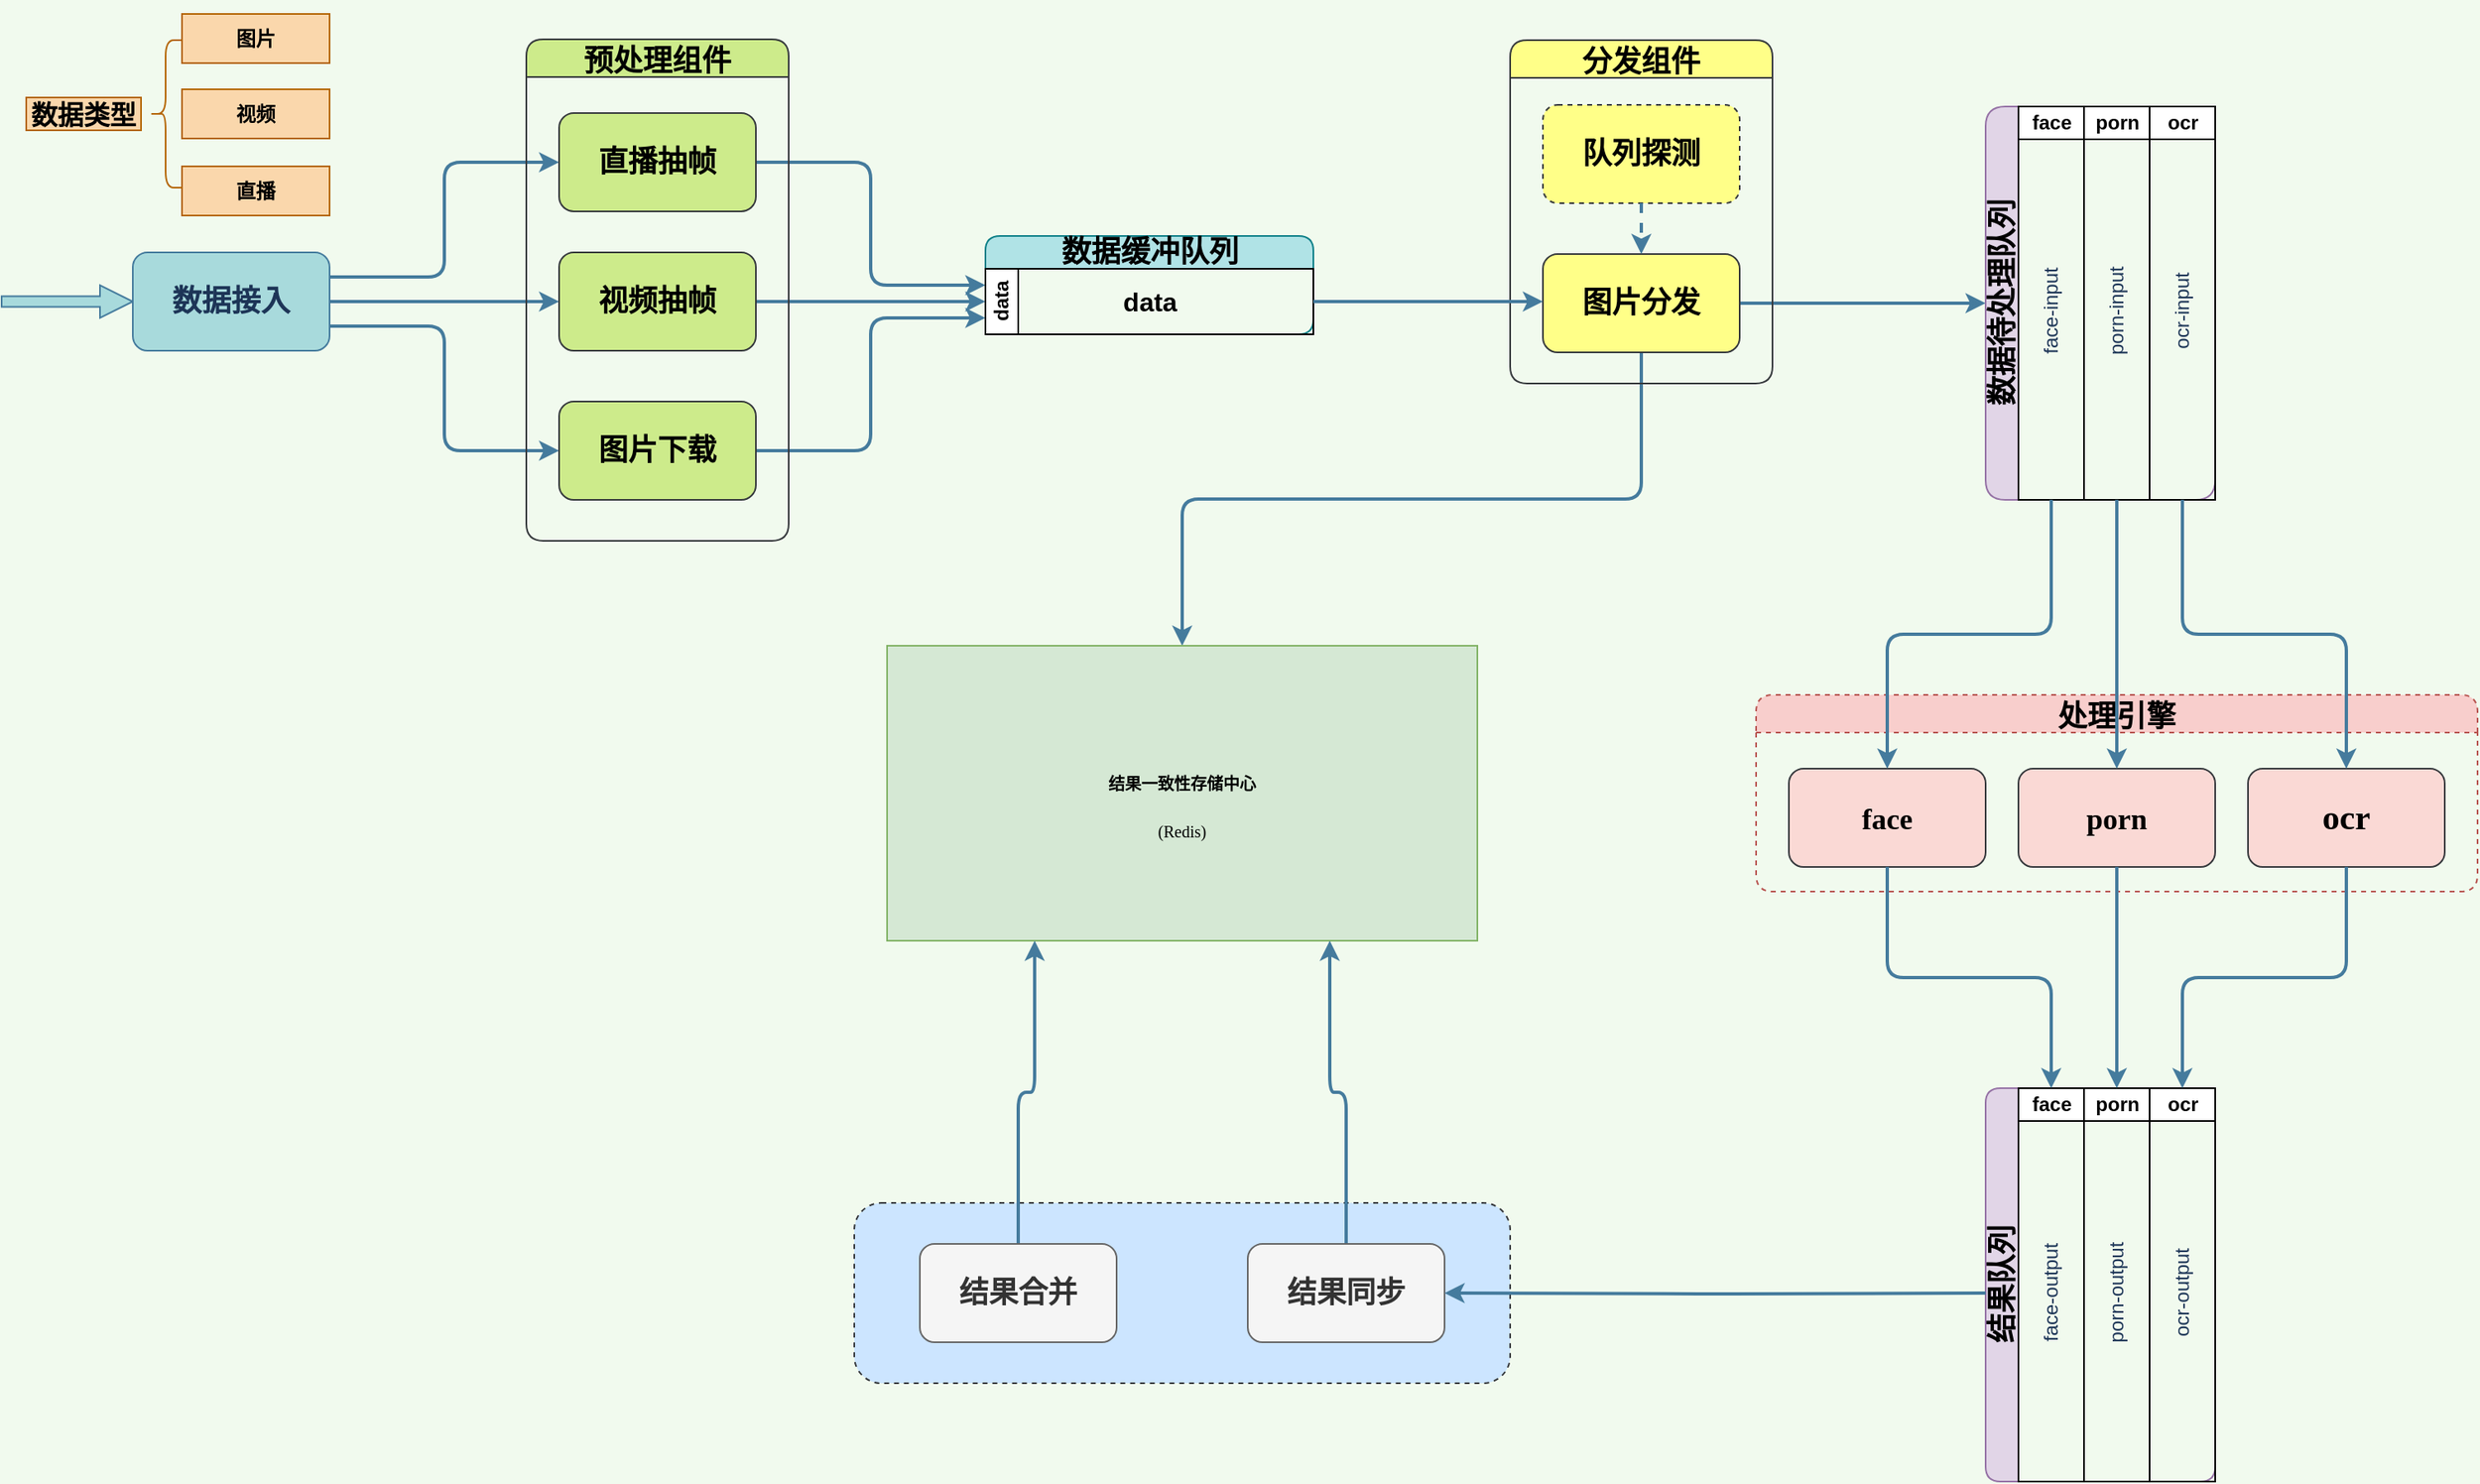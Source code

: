 <mxfile version="13.10.4" type="github">
  <diagram id="h1go9skNZxWVvWuTAxgh" name="Page-1">
    <mxGraphModel dx="2894" dy="643" grid="1" gridSize="10" guides="1" tooltips="1" connect="1" arrows="1" fold="1" page="1" pageScale="1" pageWidth="827" pageHeight="1169" background="#F1FAEE" math="0" shadow="0">
      <root>
        <mxCell id="0" />
        <mxCell id="1" parent="0" />
        <mxCell id="aP0xkrd6JBsTT6EtkUmq-55" value="" style="rounded=1;whiteSpace=wrap;html=1;strokeColor=#36393d;strokeWidth=1;fillColor=#cce5ff;dashed=1;" parent="1" vertex="1">
          <mxGeometry x="-1120" y="830" width="400" height="110" as="geometry" />
        </mxCell>
        <mxCell id="0IOBR0UWIJ8B12urthg3-5" value="" style="html=1;shadow=0;dashed=0;align=center;verticalAlign=middle;shape=mxgraph.arrows2.arrow;dy=0.67;dx=20;notch=0;rounded=0;sketch=0;strokeColor=#457B9D;fillColor=#A8DADC;fontColor=#1D3557;" parent="1" vertex="1">
          <mxGeometry x="-1640" y="270" width="80" height="20" as="geometry" />
        </mxCell>
        <mxCell id="YrBBLmiHEUmSjlM092Gt-1" style="edgeStyle=orthogonalEdgeStyle;rounded=1;orthogonalLoop=1;jettySize=auto;html=1;exitX=1;exitY=0.5;exitDx=0;exitDy=0;entryX=0;entryY=0.5;entryDx=0;entryDy=0;strokeWidth=2;strokeColor=#457B9D;" edge="1" parent="1" source="0IOBR0UWIJ8B12urthg3-6" target="0IOBR0UWIJ8B12urthg3-19">
          <mxGeometry relative="1" as="geometry" />
        </mxCell>
        <mxCell id="YrBBLmiHEUmSjlM092Gt-3" style="edgeStyle=orthogonalEdgeStyle;rounded=1;orthogonalLoop=1;jettySize=auto;html=1;exitX=1;exitY=0.25;exitDx=0;exitDy=0;entryX=0;entryY=0.5;entryDx=0;entryDy=0;strokeColor=#457B9D;strokeWidth=2;" edge="1" parent="1" source="0IOBR0UWIJ8B12urthg3-6" target="0IOBR0UWIJ8B12urthg3-21">
          <mxGeometry relative="1" as="geometry" />
        </mxCell>
        <mxCell id="YrBBLmiHEUmSjlM092Gt-4" style="edgeStyle=orthogonalEdgeStyle;rounded=1;orthogonalLoop=1;jettySize=auto;html=1;exitX=1;exitY=0.75;exitDx=0;exitDy=0;entryX=0;entryY=0.5;entryDx=0;entryDy=0;strokeColor=#457B9D;strokeWidth=2;" edge="1" parent="1" source="0IOBR0UWIJ8B12urthg3-6" target="0IOBR0UWIJ8B12urthg3-22">
          <mxGeometry relative="1" as="geometry" />
        </mxCell>
        <mxCell id="0IOBR0UWIJ8B12urthg3-6" value="&lt;h4&gt;&lt;font style=&quot;font-size: 18px&quot; face=&quot;Verdana&quot;&gt;数据接入&lt;/font&gt;&lt;/h4&gt;" style="rounded=1;whiteSpace=wrap;html=1;sketch=0;strokeColor=#457B9D;fillColor=#A8DADC;fontColor=#1D3557;" parent="1" vertex="1">
          <mxGeometry x="-1560" y="250" width="120" height="60" as="geometry" />
        </mxCell>
        <mxCell id="0IOBR0UWIJ8B12urthg3-7" value="" style="shape=curlyBracket;whiteSpace=wrap;html=1;rounded=1;sketch=0;strokeColor=#b46504;fillColor=#fad7ac;size=0.5;" parent="1" vertex="1">
          <mxGeometry x="-1550" y="120.5" width="20" height="90" as="geometry" />
        </mxCell>
        <mxCell id="0IOBR0UWIJ8B12urthg3-13" value="&lt;h4&gt;图片&lt;/h4&gt;" style="rounded=0;whiteSpace=wrap;html=1;sketch=0;strokeColor=#b46504;fillColor=#fad7ac;" parent="1" vertex="1">
          <mxGeometry x="-1530" y="104.5" width="90" height="30" as="geometry" />
        </mxCell>
        <mxCell id="0IOBR0UWIJ8B12urthg3-14" value="&lt;h4&gt;视频&lt;/h4&gt;" style="rounded=0;whiteSpace=wrap;html=1;sketch=0;strokeColor=#b46504;fillColor=#fad7ac;" parent="1" vertex="1">
          <mxGeometry x="-1530" y="150.5" width="90" height="30" as="geometry" />
        </mxCell>
        <mxCell id="0IOBR0UWIJ8B12urthg3-15" value="&lt;h4&gt;直播&lt;/h4&gt;" style="rounded=0;whiteSpace=wrap;html=1;sketch=0;strokeColor=#b46504;fillColor=#fad7ac;" parent="1" vertex="1">
          <mxGeometry x="-1530" y="197.5" width="90" height="30" as="geometry" />
        </mxCell>
        <mxCell id="0IOBR0UWIJ8B12urthg3-18" value="&lt;h3&gt;&lt;font style=&quot;font-size: 16px&quot;&gt;数据类型&lt;/font&gt;&lt;/h3&gt;" style="text;html=1;strokeColor=#b46504;fillColor=#fad7ac;align=center;verticalAlign=middle;whiteSpace=wrap;rounded=0;sketch=0;" parent="1" vertex="1">
          <mxGeometry x="-1625" y="155.5" width="70" height="20" as="geometry" />
        </mxCell>
        <mxCell id="YrBBLmiHEUmSjlM092Gt-8" style="edgeStyle=orthogonalEdgeStyle;rounded=1;orthogonalLoop=1;jettySize=auto;html=1;exitX=1;exitY=0.5;exitDx=0;exitDy=0;entryX=0;entryY=0.5;entryDx=0;entryDy=0;strokeColor=#457B9D;strokeWidth=2;" edge="1" parent="1" source="0IOBR0UWIJ8B12urthg3-19" target="JoDoQnj6M1mZgMJEA4F1-6">
          <mxGeometry relative="1" as="geometry" />
        </mxCell>
        <mxCell id="0IOBR0UWIJ8B12urthg3-19" value="&lt;h3 style=&quot;font-size: 18px&quot;&gt;视频抽帧&lt;/h3&gt;" style="rounded=1;whiteSpace=wrap;html=1;sketch=0;strokeColor=#36393d;fillColor=#cdeb8b;" parent="1" vertex="1">
          <mxGeometry x="-1300" y="250" width="120" height="60" as="geometry" />
        </mxCell>
        <mxCell id="YrBBLmiHEUmSjlM092Gt-9" style="edgeStyle=orthogonalEdgeStyle;rounded=1;orthogonalLoop=1;jettySize=auto;html=1;exitX=1;exitY=0.5;exitDx=0;exitDy=0;entryX=0;entryY=0.25;entryDx=0;entryDy=0;strokeColor=#457B9D;strokeWidth=2;" edge="1" parent="1" source="0IOBR0UWIJ8B12urthg3-21" target="JoDoQnj6M1mZgMJEA4F1-6">
          <mxGeometry relative="1" as="geometry" />
        </mxCell>
        <mxCell id="0IOBR0UWIJ8B12urthg3-21" value="&lt;h3 style=&quot;font-size: 18px&quot;&gt;直播抽帧&lt;/h3&gt;" style="rounded=1;whiteSpace=wrap;html=1;sketch=0;strokeColor=#36393d;fillColor=#cdeb8b;" parent="1" vertex="1">
          <mxGeometry x="-1300" y="165" width="120" height="60" as="geometry" />
        </mxCell>
        <mxCell id="YrBBLmiHEUmSjlM092Gt-10" style="edgeStyle=orthogonalEdgeStyle;rounded=1;orthogonalLoop=1;jettySize=auto;html=1;exitX=1;exitY=0.5;exitDx=0;exitDy=0;entryX=0;entryY=0.75;entryDx=0;entryDy=0;strokeColor=#457B9D;strokeWidth=2;" edge="1" parent="1" source="0IOBR0UWIJ8B12urthg3-22" target="JoDoQnj6M1mZgMJEA4F1-6">
          <mxGeometry relative="1" as="geometry" />
        </mxCell>
        <mxCell id="0IOBR0UWIJ8B12urthg3-22" value="&lt;h3 style=&quot;font-size: 18px&quot;&gt;图片下载&lt;/h3&gt;" style="rounded=1;whiteSpace=wrap;html=1;sketch=0;strokeColor=#36393d;fillColor=#cdeb8b;" parent="1" vertex="1">
          <mxGeometry x="-1300" y="341" width="120" height="60" as="geometry" />
        </mxCell>
        <mxCell id="YrBBLmiHEUmSjlM092Gt-18" style="edgeStyle=orthogonalEdgeStyle;rounded=1;orthogonalLoop=1;jettySize=auto;html=1;exitX=1;exitY=0.5;exitDx=0;exitDy=0;entryX=0;entryY=0.5;entryDx=0;entryDy=0;strokeColor=#457B9D;strokeWidth=2;" edge="1" parent="1" source="0IOBR0UWIJ8B12urthg3-27" target="JoDoQnj6M1mZgMJEA4F1-36">
          <mxGeometry relative="1" as="geometry" />
        </mxCell>
        <mxCell id="YrBBLmiHEUmSjlM092Gt-25" style="edgeStyle=orthogonalEdgeStyle;rounded=1;orthogonalLoop=1;jettySize=auto;html=1;exitX=0.5;exitY=1;exitDx=0;exitDy=0;entryX=0.5;entryY=0;entryDx=0;entryDy=0;strokeColor=#457B9D;strokeWidth=2;" edge="1" parent="1" source="0IOBR0UWIJ8B12urthg3-27" target="aP0xkrd6JBsTT6EtkUmq-35">
          <mxGeometry relative="1" as="geometry" />
        </mxCell>
        <mxCell id="0IOBR0UWIJ8B12urthg3-27" value="&lt;h3 style=&quot;font-size: 18px&quot;&gt;图片分发&lt;/h3&gt;" style="rounded=1;whiteSpace=wrap;html=1;sketch=0;strokeColor=#36393d;fillColor=#ffff88;" parent="1" vertex="1">
          <mxGeometry x="-700" y="251" width="120" height="60" as="geometry" />
        </mxCell>
        <mxCell id="0IOBR0UWIJ8B12urthg3-47" value="处理引擎" style="swimlane;rounded=1;shadow=0;glass=0;dashed=1;sketch=0;strokeColor=#b85450;fillColor=#f8cecc;fontSize=18;fontFamily=Verdana;" parent="1" vertex="1">
          <mxGeometry x="-570" y="520" width="440" height="120" as="geometry">
            <mxRectangle x="-960" y="490" width="100" height="30" as="alternateBounds" />
          </mxGeometry>
        </mxCell>
        <mxCell id="0IOBR0UWIJ8B12urthg3-48" value="&lt;h3&gt;&lt;font style=&quot;font-size: 18px&quot;&gt;face&lt;/font&gt;&lt;/h3&gt;" style="rounded=1;whiteSpace=wrap;html=1;shadow=0;glass=0;sketch=0;fillColor=#fad9d5;fontFamily=Verdana;fontSize=18;strokeColor=#36393D;" parent="0IOBR0UWIJ8B12urthg3-47" vertex="1">
          <mxGeometry x="20" y="45" width="120" height="60" as="geometry" />
        </mxCell>
        <mxCell id="0IOBR0UWIJ8B12urthg3-49" value="&lt;h3&gt;&lt;font style=&quot;font-size: 18px&quot;&gt;porn&lt;/font&gt;&lt;/h3&gt;" style="rounded=1;whiteSpace=wrap;html=1;shadow=0;glass=0;sketch=0;fillColor=#fad9d5;fontFamily=Verdana;fontSize=18;strokeColor=#36393D;" parent="0IOBR0UWIJ8B12urthg3-47" vertex="1">
          <mxGeometry x="160" y="45" width="120" height="60" as="geometry" />
        </mxCell>
        <mxCell id="0IOBR0UWIJ8B12urthg3-50" value="&lt;h3&gt;ocr&lt;/h3&gt;" style="rounded=1;whiteSpace=wrap;html=1;shadow=0;glass=0;sketch=0;fillColor=#fad9d5;fontFamily=Verdana;fontSize=18;strokeColor=#36393D;" parent="0IOBR0UWIJ8B12urthg3-47" vertex="1">
          <mxGeometry x="300" y="45" width="120" height="60" as="geometry" />
        </mxCell>
        <mxCell id="aP0xkrd6JBsTT6EtkUmq-35" value="&lt;h3&gt;&lt;font face=&quot;Verdana&quot; size=&quot;1&quot;&gt;结果一致性存储中心&lt;/font&gt;&lt;/h3&gt;&lt;div&gt;&lt;font face=&quot;Verdana&quot; size=&quot;1&quot;&gt;(Redis)&lt;/font&gt;&lt;/div&gt;" style="rounded=0;whiteSpace=wrap;html=1;strokeColor=#82b366;strokeWidth=1;fillColor=#d5e8d4;" parent="1" vertex="1">
          <mxGeometry x="-1100" y="490" width="360" height="180" as="geometry" />
        </mxCell>
        <mxCell id="YrBBLmiHEUmSjlM092Gt-29" style="edgeStyle=orthogonalEdgeStyle;rounded=1;orthogonalLoop=1;jettySize=auto;html=1;exitX=0.5;exitY=0;exitDx=0;exitDy=0;entryX=0.75;entryY=1;entryDx=0;entryDy=0;strokeColor=#457B9D;strokeWidth=2;" edge="1" parent="1" source="aP0xkrd6JBsTT6EtkUmq-43" target="aP0xkrd6JBsTT6EtkUmq-35">
          <mxGeometry relative="1" as="geometry" />
        </mxCell>
        <mxCell id="aP0xkrd6JBsTT6EtkUmq-43" value="&lt;h3 style=&quot;font-size: 18px&quot;&gt;&lt;font face=&quot;Verdana&quot;&gt;结果同步&lt;/font&gt;&lt;/h3&gt;" style="rounded=1;whiteSpace=wrap;html=1;strokeColor=#666666;strokeWidth=1;fillColor=#f5f5f5;fontColor=#333333;" parent="1" vertex="1">
          <mxGeometry x="-880" y="855" width="120" height="60" as="geometry" />
        </mxCell>
        <mxCell id="YrBBLmiHEUmSjlM092Gt-28" style="edgeStyle=orthogonalEdgeStyle;rounded=1;orthogonalLoop=1;jettySize=auto;html=1;entryX=0.25;entryY=1;entryDx=0;entryDy=0;strokeColor=#457B9D;strokeWidth=2;" edge="1" parent="1" source="aP0xkrd6JBsTT6EtkUmq-51" target="aP0xkrd6JBsTT6EtkUmq-35">
          <mxGeometry relative="1" as="geometry" />
        </mxCell>
        <mxCell id="aP0xkrd6JBsTT6EtkUmq-51" value="&lt;h3 style=&quot;font-size: 18px&quot;&gt;&lt;font face=&quot;Verdana&quot;&gt;结果合并&lt;/font&gt;&lt;/h3&gt;" style="rounded=1;whiteSpace=wrap;html=1;strokeColor=#666666;strokeWidth=1;fillColor=#f5f5f5;fontColor=#333333;" parent="1" vertex="1">
          <mxGeometry x="-1080" y="855" width="120" height="60" as="geometry" />
        </mxCell>
        <mxCell id="JoDoQnj6M1mZgMJEA4F1-5" value="&lt;h3&gt;&lt;font face=&quot;Verdana&quot;&gt;&lt;span style=&quot;font-size: 18px&quot;&gt;数据缓冲队列&lt;/span&gt;&lt;/font&gt;&lt;/h3&gt;" style="swimlane;html=1;childLayout=stackLayout;resizeParent=1;resizeParentMax=0;horizontal=1;startSize=20;horizontalStack=0;fillColor=#b0e3e6;strokeColor=#0e8088;rounded=1;" parent="1" vertex="1">
          <mxGeometry x="-1040" y="240" width="200" height="60" as="geometry" />
        </mxCell>
        <mxCell id="JoDoQnj6M1mZgMJEA4F1-6" value="data" style="swimlane;html=1;startSize=20;horizontal=0;" parent="JoDoQnj6M1mZgMJEA4F1-5" vertex="1">
          <mxGeometry y="20" width="200" height="40" as="geometry" />
        </mxCell>
        <mxCell id="JoDoQnj6M1mZgMJEA4F1-9" value="&lt;font style=&quot;font-size: 16px&quot;&gt;&lt;b&gt;data&lt;/b&gt;&lt;/font&gt;" style="text;html=1;align=center;verticalAlign=middle;resizable=0;points=[];autosize=1;" parent="JoDoQnj6M1mZgMJEA4F1-6" vertex="1">
          <mxGeometry x="75" y="10" width="50" height="20" as="geometry" />
        </mxCell>
        <mxCell id="JoDoQnj6M1mZgMJEA4F1-18" value="预处理组件" style="swimlane;rounded=1;fontSize=18;fontFamily=Verdana;fillColor=#cdeb8b;strokeColor=#36393d;" parent="1" vertex="1">
          <mxGeometry x="-1320" y="120" width="160" height="306" as="geometry" />
        </mxCell>
        <mxCell id="JoDoQnj6M1mZgMJEA4F1-32" value="分发组件" style="swimlane;rounded=1;fontFamily=Verdana;fontSize=18;fillColor=#ffff88;strokeColor=#36393d;startSize=23;" parent="1" vertex="1">
          <mxGeometry x="-720" y="120.5" width="160" height="209.5" as="geometry" />
        </mxCell>
        <mxCell id="JoDoQnj6M1mZgMJEA4F1-31" value="&lt;h3&gt;&lt;font style=&quot;font-size: 18px&quot;&gt;队列探测&lt;/font&gt;&lt;/h3&gt;" style="rounded=1;whiteSpace=wrap;html=1;fontFamily=Verdana;fontSize=16;fillColor=#ffff88;strokeColor=#36393d;dashed=1;" parent="JoDoQnj6M1mZgMJEA4F1-32" vertex="1">
          <mxGeometry x="20" y="39.5" width="120" height="60" as="geometry" />
        </mxCell>
        <mxCell id="JoDoQnj6M1mZgMJEA4F1-36" value="&lt;h3&gt;&lt;font style=&quot;font-size: 18px&quot; face=&quot;Verdana&quot;&gt;数据待处理队列&lt;/font&gt;&lt;/h3&gt;" style="swimlane;html=1;childLayout=stackLayout;resizeParent=1;resizeParentMax=0;startSize=20;horizontal=0;horizontalStack=1;fillColor=#e1d5e7;strokeColor=#9673a6;rounded=1;arcSize=20;" parent="1" vertex="1">
          <mxGeometry x="-430" y="161" width="140" height="240" as="geometry" />
        </mxCell>
        <mxCell id="JoDoQnj6M1mZgMJEA4F1-37" value="face" style="swimlane;html=1;startSize=20;" parent="JoDoQnj6M1mZgMJEA4F1-36" vertex="1">
          <mxGeometry x="20" width="40" height="240" as="geometry" />
        </mxCell>
        <mxCell id="JoDoQnj6M1mZgMJEA4F1-38" value="face-input" style="text;html=1;align=center;verticalAlign=middle;resizable=0;points=[];autosize=1;fontColor=#1D3557;horizontal=0;" parent="JoDoQnj6M1mZgMJEA4F1-37" vertex="1">
          <mxGeometry x="5" y="95" width="30" height="60" as="geometry" />
        </mxCell>
        <mxCell id="JoDoQnj6M1mZgMJEA4F1-39" value="porn" style="swimlane;html=1;startSize=20;" parent="JoDoQnj6M1mZgMJEA4F1-36" vertex="1">
          <mxGeometry x="60" width="40" height="240" as="geometry" />
        </mxCell>
        <mxCell id="JoDoQnj6M1mZgMJEA4F1-40" value="porn-input" style="text;html=1;align=center;verticalAlign=middle;resizable=0;points=[];autosize=1;fontColor=#1D3557;horizontal=0;" parent="JoDoQnj6M1mZgMJEA4F1-39" vertex="1">
          <mxGeometry x="5" y="95" width="30" height="60" as="geometry" />
        </mxCell>
        <mxCell id="JoDoQnj6M1mZgMJEA4F1-41" value="ocr" style="swimlane;html=1;startSize=20;" parent="JoDoQnj6M1mZgMJEA4F1-36" vertex="1">
          <mxGeometry x="100" width="40" height="240" as="geometry" />
        </mxCell>
        <mxCell id="JoDoQnj6M1mZgMJEA4F1-42" value="ocr-input" style="text;html=1;align=center;verticalAlign=middle;resizable=0;points=[];autosize=1;fontColor=#1D3557;horizontal=0;" parent="JoDoQnj6M1mZgMJEA4F1-41" vertex="1">
          <mxGeometry x="5" y="100" width="30" height="50" as="geometry" />
        </mxCell>
        <mxCell id="aP0xkrd6JBsTT6EtkUmq-20" value="&lt;h3&gt;&lt;font style=&quot;font-size: 18px&quot; face=&quot;Verdana&quot;&gt;结果队列&lt;/font&gt;&lt;/h3&gt;" style="swimlane;html=1;childLayout=stackLayout;resizeParent=1;resizeParentMax=0;startSize=20;horizontal=0;horizontalStack=1;fillColor=#e1d5e7;strokeColor=#9673a6;rounded=1;" parent="1" vertex="1">
          <mxGeometry x="-430" y="760" width="140" height="240" as="geometry" />
        </mxCell>
        <mxCell id="aP0xkrd6JBsTT6EtkUmq-21" value="face" style="swimlane;html=1;startSize=20;" parent="aP0xkrd6JBsTT6EtkUmq-20" vertex="1">
          <mxGeometry x="20" width="40" height="240" as="geometry" />
        </mxCell>
        <mxCell id="aP0xkrd6JBsTT6EtkUmq-24" value="face-output" style="text;html=1;align=center;verticalAlign=middle;resizable=0;points=[];autosize=1;fontColor=#1D3557;horizontal=0;" parent="aP0xkrd6JBsTT6EtkUmq-21" vertex="1">
          <mxGeometry x="5" y="90" width="30" height="70" as="geometry" />
        </mxCell>
        <mxCell id="aP0xkrd6JBsTT6EtkUmq-22" value="porn" style="swimlane;html=1;startSize=20;" parent="aP0xkrd6JBsTT6EtkUmq-20" vertex="1">
          <mxGeometry x="60" width="40" height="240" as="geometry" />
        </mxCell>
        <mxCell id="aP0xkrd6JBsTT6EtkUmq-25" value="porn-output" style="text;html=1;align=center;verticalAlign=middle;resizable=0;points=[];autosize=1;fontColor=#1D3557;horizontal=0;" parent="aP0xkrd6JBsTT6EtkUmq-22" vertex="1">
          <mxGeometry x="5" y="90" width="30" height="70" as="geometry" />
        </mxCell>
        <mxCell id="aP0xkrd6JBsTT6EtkUmq-23" value="ocr" style="swimlane;html=1;startSize=20;" parent="aP0xkrd6JBsTT6EtkUmq-20" vertex="1">
          <mxGeometry x="100" width="40" height="240" as="geometry" />
        </mxCell>
        <mxCell id="aP0xkrd6JBsTT6EtkUmq-26" value="ocr-output" style="text;html=1;align=center;verticalAlign=middle;resizable=0;points=[];autosize=1;fontColor=#1D3557;horizontal=0;" parent="aP0xkrd6JBsTT6EtkUmq-23" vertex="1">
          <mxGeometry x="5" y="95" width="30" height="60" as="geometry" />
        </mxCell>
        <mxCell id="YrBBLmiHEUmSjlM092Gt-11" style="edgeStyle=orthogonalEdgeStyle;rounded=1;orthogonalLoop=1;jettySize=auto;html=1;exitX=1;exitY=0.5;exitDx=0;exitDy=0;strokeColor=#457B9D;strokeWidth=2;" edge="1" parent="1" source="JoDoQnj6M1mZgMJEA4F1-6">
          <mxGeometry relative="1" as="geometry">
            <mxPoint x="-700" y="280" as="targetPoint" />
          </mxGeometry>
        </mxCell>
        <mxCell id="YrBBLmiHEUmSjlM092Gt-17" style="edgeStyle=orthogonalEdgeStyle;rounded=1;orthogonalLoop=1;jettySize=auto;html=1;exitX=0.5;exitY=1;exitDx=0;exitDy=0;entryX=0.5;entryY=0;entryDx=0;entryDy=0;strokeColor=#457B9D;strokeWidth=2;dashed=1;" edge="1" parent="1" source="JoDoQnj6M1mZgMJEA4F1-31" target="0IOBR0UWIJ8B12urthg3-27">
          <mxGeometry relative="1" as="geometry" />
        </mxCell>
        <mxCell id="YrBBLmiHEUmSjlM092Gt-19" style="edgeStyle=orthogonalEdgeStyle;rounded=1;orthogonalLoop=1;jettySize=auto;html=1;exitX=0.5;exitY=1;exitDx=0;exitDy=0;entryX=0.5;entryY=0;entryDx=0;entryDy=0;strokeColor=#457B9D;strokeWidth=2;" edge="1" parent="1" source="JoDoQnj6M1mZgMJEA4F1-39" target="0IOBR0UWIJ8B12urthg3-49">
          <mxGeometry relative="1" as="geometry" />
        </mxCell>
        <mxCell id="YrBBLmiHEUmSjlM092Gt-20" style="edgeStyle=orthogonalEdgeStyle;rounded=1;orthogonalLoop=1;jettySize=auto;html=1;exitX=0.5;exitY=1;exitDx=0;exitDy=0;entryX=0.5;entryY=0;entryDx=0;entryDy=0;strokeColor=#457B9D;strokeWidth=2;" edge="1" parent="1" source="JoDoQnj6M1mZgMJEA4F1-37" target="0IOBR0UWIJ8B12urthg3-48">
          <mxGeometry relative="1" as="geometry" />
        </mxCell>
        <mxCell id="YrBBLmiHEUmSjlM092Gt-21" style="edgeStyle=orthogonalEdgeStyle;rounded=1;orthogonalLoop=1;jettySize=auto;html=1;exitX=0.5;exitY=1;exitDx=0;exitDy=0;strokeColor=#457B9D;strokeWidth=2;" edge="1" parent="1" source="JoDoQnj6M1mZgMJEA4F1-41" target="0IOBR0UWIJ8B12urthg3-50">
          <mxGeometry relative="1" as="geometry" />
        </mxCell>
        <mxCell id="YrBBLmiHEUmSjlM092Gt-22" style="edgeStyle=orthogonalEdgeStyle;rounded=1;orthogonalLoop=1;jettySize=auto;html=1;exitX=0.5;exitY=1;exitDx=0;exitDy=0;entryX=0.5;entryY=0;entryDx=0;entryDy=0;strokeColor=#457B9D;strokeWidth=2;" edge="1" parent="1" source="0IOBR0UWIJ8B12urthg3-48" target="aP0xkrd6JBsTT6EtkUmq-21">
          <mxGeometry relative="1" as="geometry" />
        </mxCell>
        <mxCell id="YrBBLmiHEUmSjlM092Gt-23" style="edgeStyle=orthogonalEdgeStyle;rounded=1;orthogonalLoop=1;jettySize=auto;html=1;exitX=0.5;exitY=1;exitDx=0;exitDy=0;entryX=0.5;entryY=0;entryDx=0;entryDy=0;strokeColor=#457B9D;strokeWidth=2;" edge="1" parent="1" source="0IOBR0UWIJ8B12urthg3-49" target="aP0xkrd6JBsTT6EtkUmq-22">
          <mxGeometry relative="1" as="geometry" />
        </mxCell>
        <mxCell id="YrBBLmiHEUmSjlM092Gt-24" style="edgeStyle=orthogonalEdgeStyle;rounded=1;orthogonalLoop=1;jettySize=auto;html=1;exitX=0.5;exitY=1;exitDx=0;exitDy=0;entryX=0.5;entryY=0;entryDx=0;entryDy=0;strokeColor=#457B9D;strokeWidth=2;" edge="1" parent="1" source="0IOBR0UWIJ8B12urthg3-50" target="aP0xkrd6JBsTT6EtkUmq-23">
          <mxGeometry relative="1" as="geometry" />
        </mxCell>
        <mxCell id="YrBBLmiHEUmSjlM092Gt-26" style="edgeStyle=orthogonalEdgeStyle;rounded=1;orthogonalLoop=1;jettySize=auto;html=1;entryX=1;entryY=0.5;entryDx=0;entryDy=0;strokeColor=#457B9D;strokeWidth=2;" edge="1" parent="1" target="aP0xkrd6JBsTT6EtkUmq-43">
          <mxGeometry relative="1" as="geometry">
            <mxPoint x="-430" y="885" as="sourcePoint" />
          </mxGeometry>
        </mxCell>
      </root>
    </mxGraphModel>
  </diagram>
</mxfile>
